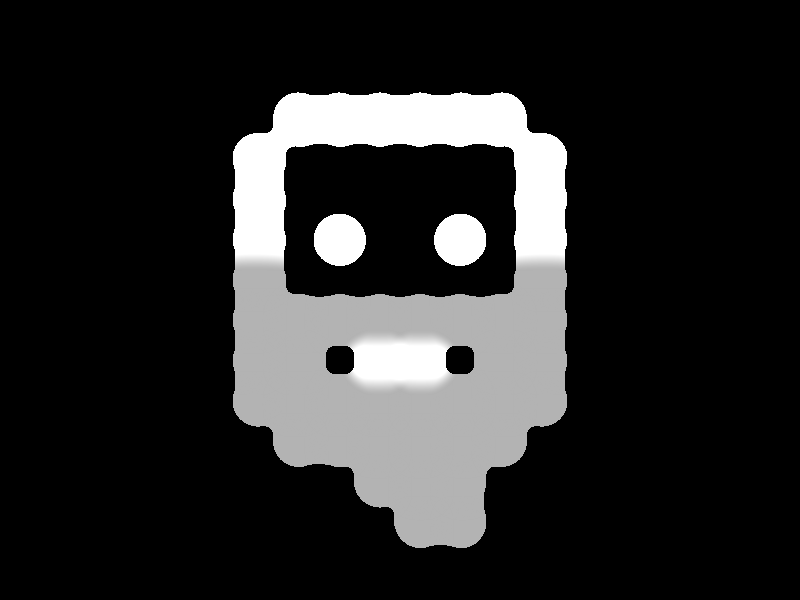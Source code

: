 #declare center = <1.5,-1.5,-15>;

camera {
    location center
    look_at  center+z
}

light_source{
    <10,10,-50>
    rgb 1
}

#declare white = pigment{rgb 1.1}
#declare grey  = pigment{rgb 0.7}

#declare sphereStrength = 3;
#declare sphereRadius = 1;

blob{
    //Eyes
    sphere{<0,0,0>, sphereRadius strength sphereStrength pigment{white}}
    sphere{<3,0,0>, sphereRadius strength sphereStrength pigment{white}}
    
    //Head
    sphere{<-2,0,0>, sphereRadius strength sphereStrength pigment{white}}
    sphere{<-2,1,0>, sphereRadius strength sphereStrength pigment{white}}
    sphere{<-2,2,0>, sphereRadius strength sphereStrength pigment{white}}
    sphere{<-1,3,0>, sphereRadius strength sphereStrength pigment{white}}
    sphere{<0,3,0>, sphereRadius strength sphereStrength pigment{white}}
    sphere{<1,3,0>, sphereRadius strength sphereStrength pigment{white}}
    sphere{<2,3,0>, sphereRadius strength sphereStrength pigment{white}}
    sphere{<3,3,0>, sphereRadius strength sphereStrength pigment{white}}
    sphere{<4,3,0>, sphereRadius strength sphereStrength pigment{white}}
    sphere{<5,2,0>, sphereRadius strength sphereStrength pigment{white}}
    sphere{<5,1,0>, sphereRadius strength sphereStrength pigment{white}}
    sphere{<5,0,0>, sphereRadius strength sphereStrength pigment{white}} 
    
    //Beard
    sphere{<-2,-1,0>, sphereRadius strength sphereStrength pigment{grey}}
    sphere{<5,-1,0>, sphereRadius strength sphereStrength pigment{grey}}
    sphere{<-2,-2,0>, sphereRadius strength sphereStrength pigment{grey}}
    sphere{<-1,-2,0>, sphereRadius strength sphereStrength pigment{grey}}
    sphere{<0,-2,0>, sphereRadius strength sphereStrength pigment{grey}}
    sphere{<1,-2,0>, sphereRadius strength sphereStrength pigment{grey}}
    sphere{<2,-2,0>, sphereRadius strength sphereStrength pigment{grey}}
    sphere{<3,-2,0>, sphereRadius strength sphereStrength pigment{grey}}
    sphere{<4,-2,0>, sphereRadius strength sphereStrength pigment{grey}}
    sphere{<5,-2,0>, sphereRadius strength sphereStrength pigment{grey}}
    
    sphere{<-2,-3,0>, sphereRadius strength sphereStrength pigment{grey}}
    sphere{<-1,-3,0>, sphereRadius strength sphereStrength pigment{grey}}
    sphere{<1,-3,0>, sphereRadius strength sphereStrength pigment{white}} //Left tooth
    sphere{<2,-3,0>, sphereRadius strength sphereStrength pigment{white}} //Right tooth
    sphere{<4,-3,0>, sphereRadius strength sphereStrength pigment{grey}}
    sphere{<5,-3,0>, sphereRadius strength sphereStrength pigment{grey}}
    
    sphere{<-2,-4,0>, sphereRadius strength sphereStrength pigment{grey}}
    sphere{<-1,-4,0>, sphereRadius strength sphereStrength pigment{grey}}
    sphere{<0,-4,0>, sphereRadius strength sphereStrength pigment{grey}}
    sphere{<1,-4,0>, sphereRadius strength sphereStrength pigment{grey}}
    sphere{<2,-4,0>, sphereRadius strength sphereStrength pigment{grey}}
    sphere{<3,-4,0>, sphereRadius strength sphereStrength pigment{grey}}
    sphere{<4,-4,0>, sphereRadius strength sphereStrength pigment{grey}}
    sphere{<5,-4,0>, sphereRadius strength sphereStrength pigment{grey}}
    
    sphere{<-1,-5,0>, sphereRadius strength sphereStrength pigment{grey}}
    sphere{<0,-5,0>, sphereRadius strength sphereStrength pigment{grey}}
    sphere{<1,-5,0>, sphereRadius strength sphereStrength pigment{grey}}
    sphere{<2,-5,0>, sphereRadius strength sphereStrength pigment{grey}}
    sphere{<3,-5,0>, sphereRadius strength sphereStrength pigment{grey}}
    sphere{<4,-5,0>, sphereRadius strength sphereStrength pigment{grey}}
    
    sphere{<1,-6,0>, sphereRadius strength sphereStrength pigment{grey}}
    sphere{<2,-6,0>, sphereRadius strength sphereStrength pigment{grey}}
    sphere{<3,-6,0>, sphereRadius strength sphereStrength pigment{grey}}
    
    sphere{<2,-7,0>, sphereRadius strength sphereStrength pigment{grey}}
    sphere{<3,-7,0>, sphereRadius strength sphereStrength pigment{grey}}
}